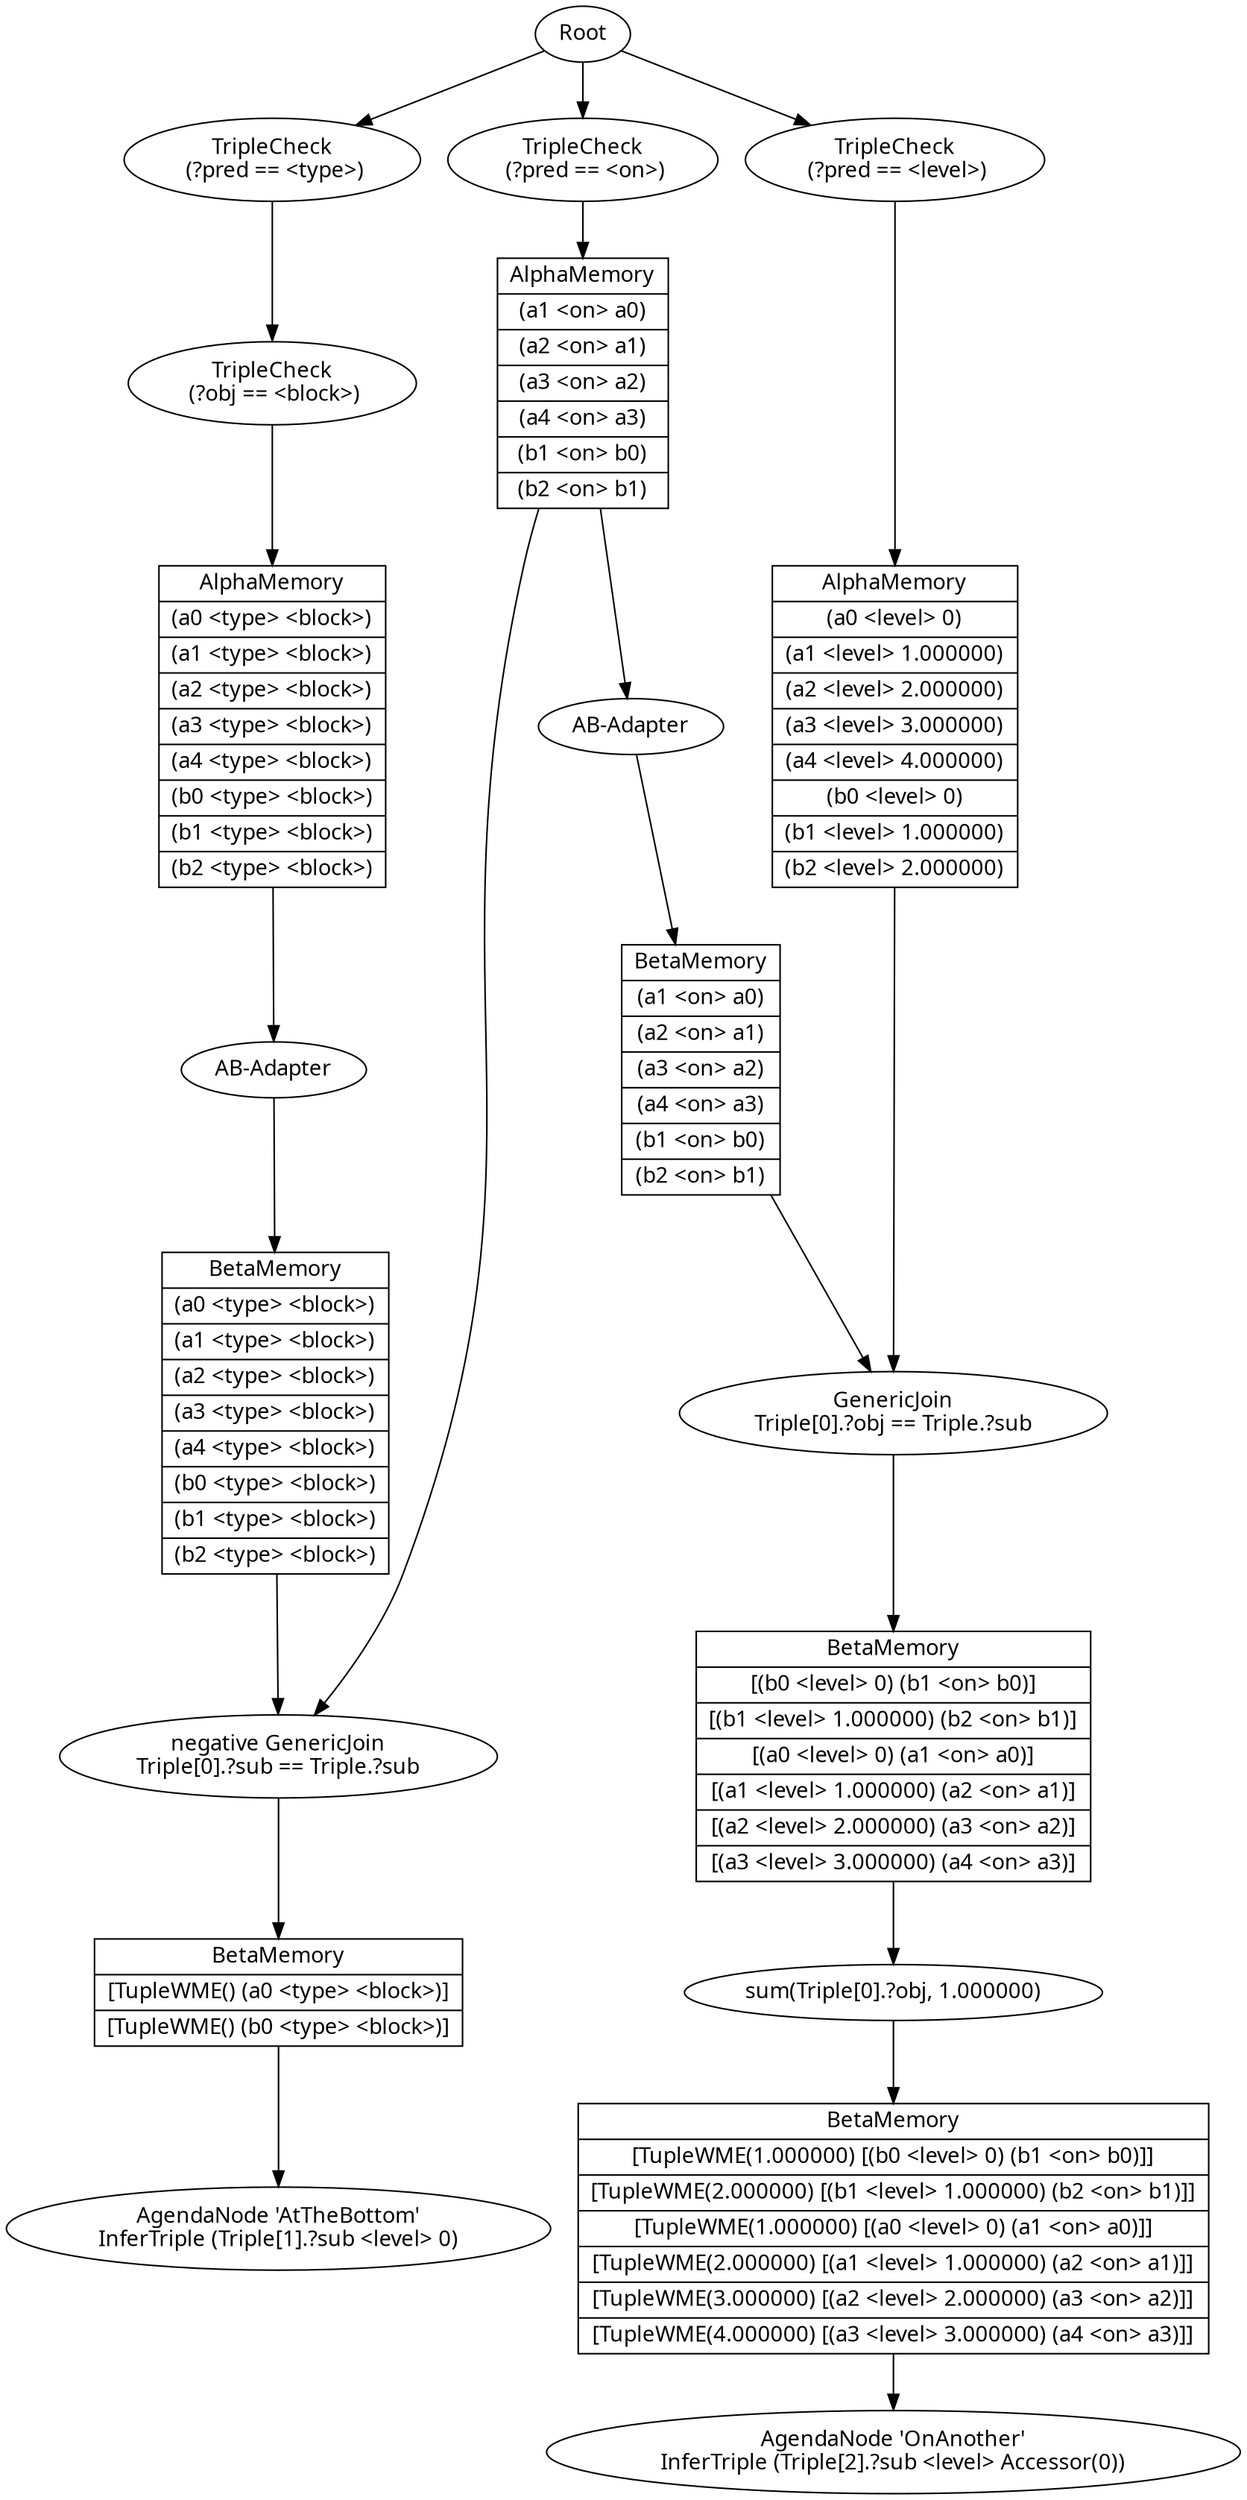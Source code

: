 digraph graphname { 
graph [fontname = "Ubuntu Mono"]
node  [fontname = "Ubuntu Mono"]
"0x11b2430" [label=Root];
"0x11b19e0" [label="TripleCheck\n (?pred == \<type\>)"];
"0x11b2430" -> "0x11b19e0";
"0x11b49c0" [label="TripleCheck\n (?pred == \<on\>)"];
"0x11b2430" -> "0x11b49c0";
"0x11b8bf0" [label="TripleCheck\n (?pred == \<level\>)"];
"0x11b2430" -> "0x11b8bf0";
"0x11b8d40" [shape=record, label="{AlphaMemory|(a0 \<level\> 0)|(a1 \<level\> 1.000000)|(a2 \<level\> 2.000000)|(a3 \<level\> 3.000000)|(a4 \<level\> 4.000000)|(b0 \<level\> 0)|(b1 \<level\> 1.000000)|(b2 \<level\> 2.000000)}"];
"0x11b8bf0" -> "0x11b8d40";
"0x11b6b30" [shape=record, label="{AlphaMemory|(a1 \<on\> a0)|(a2 \<on\> a1)|(a3 \<on\> a2)|(a4 \<on\> a3)|(b1 \<on\> b0)|(b2 \<on\> b1)}"];
"0x11b49c0" -> "0x11b6b30";
"0x11ba3a0" [label="TripleCheck\n (?obj == \<block\>)"];
"0x11b19e0" -> "0x11ba3a0";
"0x11b67d0" [shape=record, label="{AlphaMemory|(a0 \<type\> \<block\>)|(a1 \<type\> \<block\>)|(a2 \<type\> \<block\>)|(a3 \<type\> \<block\>)|(a4 \<type\> \<block\>)|(b0 \<type\> \<block\>)|(b1 \<type\> \<block\>)|(b2 \<type\> \<block\>)}"];
"0x11ba3a0" -> "0x11b67d0";
"0x11b67d0" -> "0x11b1730";
"0x11b1730" [label="AB-Adapter"];
"0x11b6b30" -> "0x11b6b90";
"0x11b6b90" [label="negative GenericJoin\nTriple[0].?sub == Triple.?sub"]
;
"0x11b6b30" -> "0x11bb5a0";
"0x11bb5a0" [label="AB-Adapter"];
"0x11b8d40" -> "0x11b8dc0";
"0x11b8dc0" [label="GenericJoin\nTriple[0].?obj == Triple.?sub"]
;
"0x11b8e50" [shape=record, label="{BetaMemory|[(b0 \<level\> 0) (b1 \<on\> b0)]|[(b1 \<level\> 1.000000) (b2 \<on\> b1)]|[(a0 \<level\> 0) (a1 \<on\> a0)]|[(a1 \<level\> 1.000000) (a2 \<on\> a1)]|[(a2 \<level\> 2.000000) (a3 \<on\> a2)]|[(a3 \<level\> 3.000000) (a4 \<on\> a3)]}"];
"0x11b8dc0" -> "0x11b8e50";
"0x11b5b80" [label="sum(Triple[0].?obj, 1.000000)"];
"0x11b8e50" -> "0x11b5b80";
"0x11b5c00" [shape=record, label="{BetaMemory|[TupleWME(1.000000) [(b0 \<level\> 0) (b1 \<on\> b0)]]|[TupleWME(2.000000) [(b1 \<level\> 1.000000) (b2 \<on\> b1)]]|[TupleWME(1.000000) [(a0 \<level\> 0) (a1 \<on\> a0)]]|[TupleWME(2.000000) [(a1 \<level\> 1.000000) (a2 \<on\> a1)]]|[TupleWME(3.000000) [(a2 \<level\> 2.000000) (a3 \<on\> a2)]]|[TupleWME(4.000000) [(a3 \<level\> 3.000000) (a4 \<on\> a3)]]}"];
"0x11b5b80" -> "0x11b5c00";
"0x11b5df0" [label="AgendaNode 'OnAnother'\nInferTriple (Triple[2].?sub \<level\> Accessor(0))"];
"0x11b5c00" -> "0x11b5df0";
"0x11b8a50" [shape=record, label="{BetaMemory|(a1 \<on\> a0)|(a2 \<on\> a1)|(a3 \<on\> a2)|(a4 \<on\> a3)|(b1 \<on\> b0)|(b2 \<on\> b1)}"];
"0x11bb5a0" -> "0x11b8a50";
"0x11b8a50" -> "0x11b8dc0";
"0x11b6c20" [shape=record, label="{BetaMemory|[TupleWME() (a0 \<type\> \<block\>)]|[TupleWME() (b0 \<type\> \<block\>)]}"];
"0x11b6b90" -> "0x11b6c20";
"0x11b89c0" [label="AgendaNode 'AtTheBottom'\nInferTriple (Triple[1].?sub \<level\> 0)"];
"0x11b6c20" -> "0x11b89c0";
"0x11b84f0" [shape=record, label="{BetaMemory|(a0 \<type\> \<block\>)|(a1 \<type\> \<block\>)|(a2 \<type\> \<block\>)|(a3 \<type\> \<block\>)|(a4 \<type\> \<block\>)|(b0 \<type\> \<block\>)|(b1 \<type\> \<block\>)|(b2 \<type\> \<block\>)}"];
"0x11b1730" -> "0x11b84f0";
"0x11b84f0" -> "0x11b6b90";
}